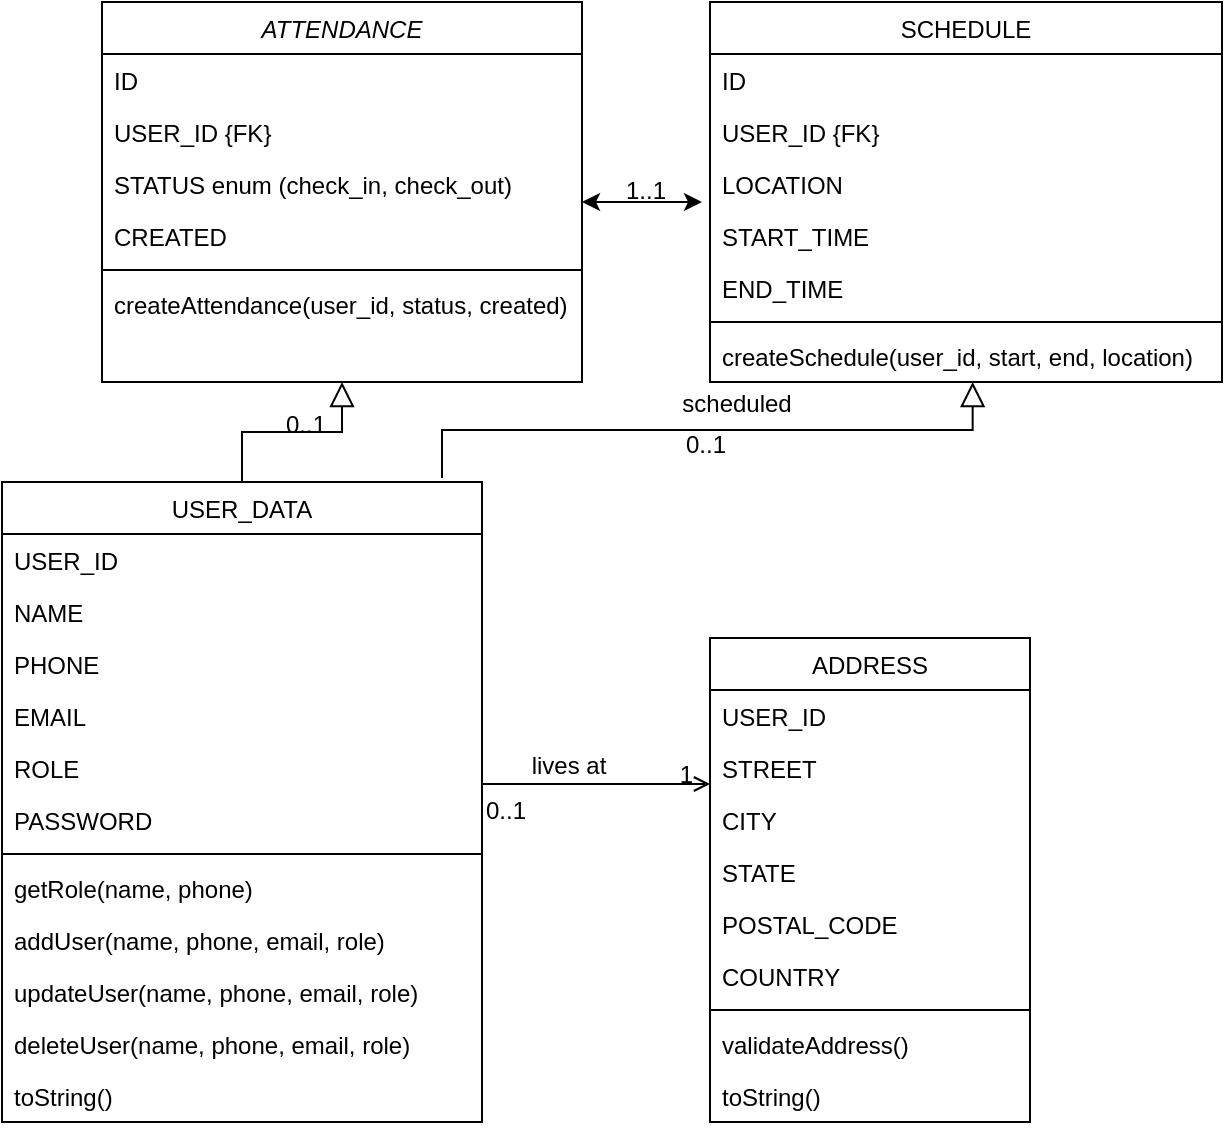 <mxfile version="22.0.4" type="github">
  <diagram id="C5RBs43oDa-KdzZeNtuy" name="Page-1">
    <mxGraphModel dx="747" dy="434" grid="1" gridSize="10" guides="1" tooltips="1" connect="1" arrows="1" fold="1" page="1" pageScale="1" pageWidth="827" pageHeight="1169" math="0" shadow="0">
      <root>
        <mxCell id="WIyWlLk6GJQsqaUBKTNV-0" />
        <mxCell id="WIyWlLk6GJQsqaUBKTNV-1" parent="WIyWlLk6GJQsqaUBKTNV-0" />
        <mxCell id="zkfFHV4jXpPFQw0GAbJ--0" value="ATTENDANCE" style="swimlane;fontStyle=2;align=center;verticalAlign=top;childLayout=stackLayout;horizontal=1;startSize=26;horizontalStack=0;resizeParent=1;resizeLast=0;collapsible=1;marginBottom=0;rounded=0;shadow=0;strokeWidth=1;" parent="WIyWlLk6GJQsqaUBKTNV-1" vertex="1">
          <mxGeometry x="110" y="120" width="240" height="190" as="geometry">
            <mxRectangle x="230" y="140" width="160" height="26" as="alternateBounds" />
          </mxGeometry>
        </mxCell>
        <mxCell id="d-0wC7OFbfEV-_ACTnEy-54" value="ID" style="text;align=left;verticalAlign=top;spacingLeft=4;spacingRight=4;overflow=hidden;rotatable=0;points=[[0,0.5],[1,0.5]];portConstraint=eastwest;" vertex="1" parent="zkfFHV4jXpPFQw0GAbJ--0">
          <mxGeometry y="26" width="240" height="26" as="geometry" />
        </mxCell>
        <mxCell id="d-0wC7OFbfEV-_ACTnEy-2" value="USER_ID {FK}" style="text;align=left;verticalAlign=top;spacingLeft=4;spacingRight=4;overflow=hidden;rotatable=0;points=[[0,0.5],[1,0.5]];portConstraint=eastwest;" vertex="1" parent="zkfFHV4jXpPFQw0GAbJ--0">
          <mxGeometry y="52" width="240" height="26" as="geometry" />
        </mxCell>
        <mxCell id="zkfFHV4jXpPFQw0GAbJ--1" value="STATUS enum (check_in, check_out)" style="text;align=left;verticalAlign=top;spacingLeft=4;spacingRight=4;overflow=hidden;rotatable=0;points=[[0,0.5],[1,0.5]];portConstraint=eastwest;" parent="zkfFHV4jXpPFQw0GAbJ--0" vertex="1">
          <mxGeometry y="78" width="240" height="26" as="geometry" />
        </mxCell>
        <mxCell id="zkfFHV4jXpPFQw0GAbJ--2" value="CREATED" style="text;align=left;verticalAlign=top;spacingLeft=4;spacingRight=4;overflow=hidden;rotatable=0;points=[[0,0.5],[1,0.5]];portConstraint=eastwest;rounded=0;shadow=0;html=0;" parent="zkfFHV4jXpPFQw0GAbJ--0" vertex="1">
          <mxGeometry y="104" width="240" height="26" as="geometry" />
        </mxCell>
        <mxCell id="zkfFHV4jXpPFQw0GAbJ--4" value="" style="line;html=1;strokeWidth=1;align=left;verticalAlign=middle;spacingTop=-1;spacingLeft=3;spacingRight=3;rotatable=0;labelPosition=right;points=[];portConstraint=eastwest;" parent="zkfFHV4jXpPFQw0GAbJ--0" vertex="1">
          <mxGeometry y="130" width="240" height="8" as="geometry" />
        </mxCell>
        <mxCell id="d-0wC7OFbfEV-_ACTnEy-67" value="createAttendance(user_id, status, created)" style="text;align=left;verticalAlign=top;spacingLeft=4;spacingRight=4;overflow=hidden;rotatable=0;points=[[0,0.5],[1,0.5]];portConstraint=eastwest;" vertex="1" parent="zkfFHV4jXpPFQw0GAbJ--0">
          <mxGeometry y="138" width="240" height="22" as="geometry" />
        </mxCell>
        <mxCell id="zkfFHV4jXpPFQw0GAbJ--6" value="USER_DATA" style="swimlane;fontStyle=0;align=center;verticalAlign=top;childLayout=stackLayout;horizontal=1;startSize=26;horizontalStack=0;resizeParent=1;resizeLast=0;collapsible=1;marginBottom=0;rounded=0;shadow=0;strokeWidth=1;" parent="WIyWlLk6GJQsqaUBKTNV-1" vertex="1">
          <mxGeometry x="60" y="360" width="240" height="320" as="geometry">
            <mxRectangle x="130" y="380" width="160" height="26" as="alternateBounds" />
          </mxGeometry>
        </mxCell>
        <mxCell id="d-0wC7OFbfEV-_ACTnEy-10" value="USER_ID" style="text;align=left;verticalAlign=top;spacingLeft=4;spacingRight=4;overflow=hidden;rotatable=0;points=[[0,0.5],[1,0.5]];portConstraint=eastwest;" vertex="1" parent="zkfFHV4jXpPFQw0GAbJ--6">
          <mxGeometry y="26" width="240" height="26" as="geometry" />
        </mxCell>
        <mxCell id="d-0wC7OFbfEV-_ACTnEy-9" value="NAME" style="text;align=left;verticalAlign=top;spacingLeft=4;spacingRight=4;overflow=hidden;rotatable=0;points=[[0,0.5],[1,0.5]];portConstraint=eastwest;" vertex="1" parent="zkfFHV4jXpPFQw0GAbJ--6">
          <mxGeometry y="52" width="240" height="26" as="geometry" />
        </mxCell>
        <mxCell id="d-0wC7OFbfEV-_ACTnEy-8" value="PHONE" style="text;align=left;verticalAlign=top;spacingLeft=4;spacingRight=4;overflow=hidden;rotatable=0;points=[[0,0.5],[1,0.5]];portConstraint=eastwest;" vertex="1" parent="zkfFHV4jXpPFQw0GAbJ--6">
          <mxGeometry y="78" width="240" height="26" as="geometry" />
        </mxCell>
        <mxCell id="zkfFHV4jXpPFQw0GAbJ--7" value="EMAIL" style="text;align=left;verticalAlign=top;spacingLeft=4;spacingRight=4;overflow=hidden;rotatable=0;points=[[0,0.5],[1,0.5]];portConstraint=eastwest;" parent="zkfFHV4jXpPFQw0GAbJ--6" vertex="1">
          <mxGeometry y="104" width="240" height="26" as="geometry" />
        </mxCell>
        <mxCell id="d-0wC7OFbfEV-_ACTnEy-69" value="ROLE" style="text;align=left;verticalAlign=top;spacingLeft=4;spacingRight=4;overflow=hidden;rotatable=0;points=[[0,0.5],[1,0.5]];portConstraint=eastwest;rounded=0;shadow=0;html=0;" vertex="1" parent="zkfFHV4jXpPFQw0GAbJ--6">
          <mxGeometry y="130" width="240" height="26" as="geometry" />
        </mxCell>
        <mxCell id="zkfFHV4jXpPFQw0GAbJ--8" value="PASSWORD" style="text;align=left;verticalAlign=top;spacingLeft=4;spacingRight=4;overflow=hidden;rotatable=0;points=[[0,0.5],[1,0.5]];portConstraint=eastwest;rounded=0;shadow=0;html=0;" parent="zkfFHV4jXpPFQw0GAbJ--6" vertex="1">
          <mxGeometry y="156" width="240" height="26" as="geometry" />
        </mxCell>
        <mxCell id="zkfFHV4jXpPFQw0GAbJ--9" value="" style="line;html=1;strokeWidth=1;align=left;verticalAlign=middle;spacingTop=-1;spacingLeft=3;spacingRight=3;rotatable=0;labelPosition=right;points=[];portConstraint=eastwest;" parent="zkfFHV4jXpPFQw0GAbJ--6" vertex="1">
          <mxGeometry y="182" width="240" height="8" as="geometry" />
        </mxCell>
        <mxCell id="d-0wC7OFbfEV-_ACTnEy-11" value="getRole(name, phone)" style="text;align=left;verticalAlign=top;spacingLeft=4;spacingRight=4;overflow=hidden;rotatable=0;points=[[0,0.5],[1,0.5]];portConstraint=eastwest;" vertex="1" parent="zkfFHV4jXpPFQw0GAbJ--6">
          <mxGeometry y="190" width="240" height="26" as="geometry" />
        </mxCell>
        <mxCell id="d-0wC7OFbfEV-_ACTnEy-12" value="addUser(name, phone, email, role)" style="text;align=left;verticalAlign=top;spacingLeft=4;spacingRight=4;overflow=hidden;rotatable=0;points=[[0,0.5],[1,0.5]];portConstraint=eastwest;" vertex="1" parent="zkfFHV4jXpPFQw0GAbJ--6">
          <mxGeometry y="216" width="240" height="26" as="geometry" />
        </mxCell>
        <mxCell id="d-0wC7OFbfEV-_ACTnEy-13" value="updateUser(name, phone, email, role)" style="text;align=left;verticalAlign=top;spacingLeft=4;spacingRight=4;overflow=hidden;rotatable=0;points=[[0,0.5],[1,0.5]];portConstraint=eastwest;" vertex="1" parent="zkfFHV4jXpPFQw0GAbJ--6">
          <mxGeometry y="242" width="240" height="26" as="geometry" />
        </mxCell>
        <mxCell id="d-0wC7OFbfEV-_ACTnEy-53" value="deleteUser(name, phone, email, role)" style="text;align=left;verticalAlign=top;spacingLeft=4;spacingRight=4;overflow=hidden;rotatable=0;points=[[0,0.5],[1,0.5]];portConstraint=eastwest;" vertex="1" parent="zkfFHV4jXpPFQw0GAbJ--6">
          <mxGeometry y="268" width="240" height="26" as="geometry" />
        </mxCell>
        <mxCell id="zkfFHV4jXpPFQw0GAbJ--11" value="toString()" style="text;align=left;verticalAlign=top;spacingLeft=4;spacingRight=4;overflow=hidden;rotatable=0;points=[[0,0.5],[1,0.5]];portConstraint=eastwest;" parent="zkfFHV4jXpPFQw0GAbJ--6" vertex="1">
          <mxGeometry y="294" width="240" height="26" as="geometry" />
        </mxCell>
        <mxCell id="zkfFHV4jXpPFQw0GAbJ--12" value="" style="endArrow=block;endSize=10;endFill=0;shadow=0;strokeWidth=1;rounded=0;edgeStyle=elbowEdgeStyle;elbow=vertical;" parent="WIyWlLk6GJQsqaUBKTNV-1" source="zkfFHV4jXpPFQw0GAbJ--6" target="zkfFHV4jXpPFQw0GAbJ--0" edge="1">
          <mxGeometry width="160" relative="1" as="geometry">
            <mxPoint x="200" y="203" as="sourcePoint" />
            <mxPoint x="200" y="203" as="targetPoint" />
          </mxGeometry>
        </mxCell>
        <mxCell id="d-0wC7OFbfEV-_ACTnEy-40" value="ADDRESS" style="swimlane;fontStyle=0;align=center;verticalAlign=top;childLayout=stackLayout;horizontal=1;startSize=26;horizontalStack=0;resizeParent=1;resizeLast=0;collapsible=1;marginBottom=0;rounded=0;shadow=0;strokeWidth=1;" vertex="1" parent="WIyWlLk6GJQsqaUBKTNV-1">
          <mxGeometry x="414" y="438" width="160" height="242" as="geometry">
            <mxRectangle x="550" y="140" width="160" height="26" as="alternateBounds" />
          </mxGeometry>
        </mxCell>
        <mxCell id="d-0wC7OFbfEV-_ACTnEy-41" value="USER_ID" style="text;align=left;verticalAlign=top;spacingLeft=4;spacingRight=4;overflow=hidden;rotatable=0;points=[[0,0.5],[1,0.5]];portConstraint=eastwest;" vertex="1" parent="d-0wC7OFbfEV-_ACTnEy-40">
          <mxGeometry y="26" width="160" height="26" as="geometry" />
        </mxCell>
        <mxCell id="d-0wC7OFbfEV-_ACTnEy-42" value="STREET" style="text;align=left;verticalAlign=top;spacingLeft=4;spacingRight=4;overflow=hidden;rotatable=0;points=[[0,0.5],[1,0.5]];portConstraint=eastwest;rounded=0;shadow=0;html=0;" vertex="1" parent="d-0wC7OFbfEV-_ACTnEy-40">
          <mxGeometry y="52" width="160" height="26" as="geometry" />
        </mxCell>
        <mxCell id="d-0wC7OFbfEV-_ACTnEy-81" value="CITY" style="text;align=left;verticalAlign=top;spacingLeft=4;spacingRight=4;overflow=hidden;rotatable=0;points=[[0,0.5],[1,0.5]];portConstraint=eastwest;rounded=0;shadow=0;html=0;" vertex="1" parent="d-0wC7OFbfEV-_ACTnEy-40">
          <mxGeometry y="78" width="160" height="26" as="geometry" />
        </mxCell>
        <mxCell id="d-0wC7OFbfEV-_ACTnEy-43" value="STATE" style="text;align=left;verticalAlign=top;spacingLeft=4;spacingRight=4;overflow=hidden;rotatable=0;points=[[0,0.5],[1,0.5]];portConstraint=eastwest;rounded=0;shadow=0;html=0;" vertex="1" parent="d-0wC7OFbfEV-_ACTnEy-40">
          <mxGeometry y="104" width="160" height="26" as="geometry" />
        </mxCell>
        <mxCell id="d-0wC7OFbfEV-_ACTnEy-44" value="POSTAL_CODE" style="text;align=left;verticalAlign=top;spacingLeft=4;spacingRight=4;overflow=hidden;rotatable=0;points=[[0,0.5],[1,0.5]];portConstraint=eastwest;rounded=0;shadow=0;html=0;" vertex="1" parent="d-0wC7OFbfEV-_ACTnEy-40">
          <mxGeometry y="130" width="160" height="26" as="geometry" />
        </mxCell>
        <mxCell id="d-0wC7OFbfEV-_ACTnEy-45" value="COUNTRY" style="text;align=left;verticalAlign=top;spacingLeft=4;spacingRight=4;overflow=hidden;rotatable=0;points=[[0,0.5],[1,0.5]];portConstraint=eastwest;rounded=0;shadow=0;html=0;" vertex="1" parent="d-0wC7OFbfEV-_ACTnEy-40">
          <mxGeometry y="156" width="160" height="26" as="geometry" />
        </mxCell>
        <mxCell id="d-0wC7OFbfEV-_ACTnEy-46" value="" style="line;html=1;strokeWidth=1;align=left;verticalAlign=middle;spacingTop=-1;spacingLeft=3;spacingRight=3;rotatable=0;labelPosition=right;points=[];portConstraint=eastwest;" vertex="1" parent="d-0wC7OFbfEV-_ACTnEy-40">
          <mxGeometry y="182" width="160" height="8" as="geometry" />
        </mxCell>
        <mxCell id="d-0wC7OFbfEV-_ACTnEy-47" value="validateAddress()" style="text;align=left;verticalAlign=top;spacingLeft=4;spacingRight=4;overflow=hidden;rotatable=0;points=[[0,0.5],[1,0.5]];portConstraint=eastwest;" vertex="1" parent="d-0wC7OFbfEV-_ACTnEy-40">
          <mxGeometry y="190" width="160" height="26" as="geometry" />
        </mxCell>
        <mxCell id="d-0wC7OFbfEV-_ACTnEy-48" value="toString()" style="text;align=left;verticalAlign=top;spacingLeft=4;spacingRight=4;overflow=hidden;rotatable=0;points=[[0,0.5],[1,0.5]];portConstraint=eastwest;" vertex="1" parent="d-0wC7OFbfEV-_ACTnEy-40">
          <mxGeometry y="216" width="160" height="26" as="geometry" />
        </mxCell>
        <mxCell id="d-0wC7OFbfEV-_ACTnEy-49" value="" style="endArrow=open;shadow=0;strokeWidth=1;rounded=0;endFill=1;edgeStyle=elbowEdgeStyle;elbow=vertical;exitX=1;exitY=0.5;exitDx=0;exitDy=0;" edge="1" parent="WIyWlLk6GJQsqaUBKTNV-1" source="zkfFHV4jXpPFQw0GAbJ--8">
          <mxGeometry x="0.5" y="41" relative="1" as="geometry">
            <mxPoint x="340" y="510" as="sourcePoint" />
            <mxPoint x="414" y="511" as="targetPoint" />
            <mxPoint x="-40" y="32" as="offset" />
            <Array as="points">
              <mxPoint x="300" y="511" />
            </Array>
          </mxGeometry>
        </mxCell>
        <mxCell id="d-0wC7OFbfEV-_ACTnEy-50" value="0..1" style="resizable=0;align=left;verticalAlign=bottom;labelBackgroundColor=none;fontSize=12;" connectable="0" vertex="1" parent="d-0wC7OFbfEV-_ACTnEy-49">
          <mxGeometry x="-1" relative="1" as="geometry">
            <mxPoint y="4" as="offset" />
          </mxGeometry>
        </mxCell>
        <mxCell id="d-0wC7OFbfEV-_ACTnEy-51" value="1" style="resizable=0;align=right;verticalAlign=bottom;labelBackgroundColor=none;fontSize=12;" connectable="0" vertex="1" parent="d-0wC7OFbfEV-_ACTnEy-49">
          <mxGeometry x="1" relative="1" as="geometry">
            <mxPoint x="-7" y="4" as="offset" />
          </mxGeometry>
        </mxCell>
        <mxCell id="d-0wC7OFbfEV-_ACTnEy-52" value="lives at" style="text;html=1;resizable=0;points=[];;align=center;verticalAlign=middle;labelBackgroundColor=none;rounded=0;shadow=0;strokeWidth=1;fontSize=12;" vertex="1" connectable="0" parent="d-0wC7OFbfEV-_ACTnEy-49">
          <mxGeometry x="0.5" y="49" relative="1" as="geometry">
            <mxPoint x="-38" y="40" as="offset" />
          </mxGeometry>
        </mxCell>
        <mxCell id="d-0wC7OFbfEV-_ACTnEy-55" value="" style="endArrow=classic;startArrow=classic;html=1;rounded=0;" edge="1" parent="WIyWlLk6GJQsqaUBKTNV-1">
          <mxGeometry width="50" height="50" relative="1" as="geometry">
            <mxPoint x="350" y="220" as="sourcePoint" />
            <mxPoint x="410" y="220" as="targetPoint" />
          </mxGeometry>
        </mxCell>
        <mxCell id="d-0wC7OFbfEV-_ACTnEy-56" value="SCHEDULE" style="swimlane;fontStyle=0;align=center;verticalAlign=top;childLayout=stackLayout;horizontal=1;startSize=26;horizontalStack=0;resizeParent=1;resizeLast=0;collapsible=1;marginBottom=0;rounded=0;shadow=0;strokeWidth=1;" vertex="1" parent="WIyWlLk6GJQsqaUBKTNV-1">
          <mxGeometry x="414" y="120" width="256" height="190" as="geometry">
            <mxRectangle x="550" y="140" width="160" height="26" as="alternateBounds" />
          </mxGeometry>
        </mxCell>
        <mxCell id="d-0wC7OFbfEV-_ACTnEy-57" value="ID" style="text;align=left;verticalAlign=top;spacingLeft=4;spacingRight=4;overflow=hidden;rotatable=0;points=[[0,0.5],[1,0.5]];portConstraint=eastwest;" vertex="1" parent="d-0wC7OFbfEV-_ACTnEy-56">
          <mxGeometry y="26" width="256" height="26" as="geometry" />
        </mxCell>
        <mxCell id="d-0wC7OFbfEV-_ACTnEy-58" value="USER_ID {FK}" style="text;align=left;verticalAlign=top;spacingLeft=4;spacingRight=4;overflow=hidden;rotatable=0;points=[[0,0.5],[1,0.5]];portConstraint=eastwest;rounded=0;shadow=0;html=0;" vertex="1" parent="d-0wC7OFbfEV-_ACTnEy-56">
          <mxGeometry y="52" width="256" height="26" as="geometry" />
        </mxCell>
        <mxCell id="d-0wC7OFbfEV-_ACTnEy-59" value="LOCATION" style="text;align=left;verticalAlign=top;spacingLeft=4;spacingRight=4;overflow=hidden;rotatable=0;points=[[0,0.5],[1,0.5]];portConstraint=eastwest;rounded=0;shadow=0;html=0;" vertex="1" parent="d-0wC7OFbfEV-_ACTnEy-56">
          <mxGeometry y="78" width="256" height="26" as="geometry" />
        </mxCell>
        <mxCell id="d-0wC7OFbfEV-_ACTnEy-60" value="START_TIME" style="text;align=left;verticalAlign=top;spacingLeft=4;spacingRight=4;overflow=hidden;rotatable=0;points=[[0,0.5],[1,0.5]];portConstraint=eastwest;rounded=0;shadow=0;html=0;" vertex="1" parent="d-0wC7OFbfEV-_ACTnEy-56">
          <mxGeometry y="104" width="256" height="26" as="geometry" />
        </mxCell>
        <mxCell id="d-0wC7OFbfEV-_ACTnEy-61" value="END_TIME" style="text;align=left;verticalAlign=top;spacingLeft=4;spacingRight=4;overflow=hidden;rotatable=0;points=[[0,0.5],[1,0.5]];portConstraint=eastwest;rounded=0;shadow=0;html=0;" vertex="1" parent="d-0wC7OFbfEV-_ACTnEy-56">
          <mxGeometry y="130" width="256" height="26" as="geometry" />
        </mxCell>
        <mxCell id="d-0wC7OFbfEV-_ACTnEy-62" value="" style="line;html=1;strokeWidth=1;align=left;verticalAlign=middle;spacingTop=-1;spacingLeft=3;spacingRight=3;rotatable=0;labelPosition=right;points=[];portConstraint=eastwest;" vertex="1" parent="d-0wC7OFbfEV-_ACTnEy-56">
          <mxGeometry y="156" width="256" height="8" as="geometry" />
        </mxCell>
        <mxCell id="d-0wC7OFbfEV-_ACTnEy-68" value="createSchedule(user_id, start, end, location)" style="text;align=left;verticalAlign=top;spacingLeft=4;spacingRight=4;overflow=hidden;rotatable=0;points=[[0,0.5],[1,0.5]];portConstraint=eastwest;" vertex="1" parent="d-0wC7OFbfEV-_ACTnEy-56">
          <mxGeometry y="164" width="256" height="22" as="geometry" />
        </mxCell>
        <mxCell id="d-0wC7OFbfEV-_ACTnEy-66" value="" style="endArrow=block;endSize=10;endFill=0;shadow=0;strokeWidth=1;rounded=0;edgeStyle=elbowEdgeStyle;elbow=vertical;entryX=0.513;entryY=1.182;entryDx=0;entryDy=0;entryPerimeter=0;" edge="1" parent="WIyWlLk6GJQsqaUBKTNV-1" target="d-0wC7OFbfEV-_ACTnEy-68">
          <mxGeometry width="160" relative="1" as="geometry">
            <mxPoint x="280" y="358" as="sourcePoint" />
            <mxPoint x="528.96" y="310" as="targetPoint" />
          </mxGeometry>
        </mxCell>
        <mxCell id="d-0wC7OFbfEV-_ACTnEy-72" value="1..1" style="resizable=0;align=left;verticalAlign=bottom;labelBackgroundColor=none;fontSize=12;" connectable="0" vertex="1" parent="WIyWlLk6GJQsqaUBKTNV-1">
          <mxGeometry x="370" y="223" as="geometry" />
        </mxCell>
        <mxCell id="d-0wC7OFbfEV-_ACTnEy-73" value="scheduled" style="text;html=1;resizable=0;points=[];;align=center;verticalAlign=middle;labelBackgroundColor=none;rounded=0;shadow=0;strokeWidth=1;fontSize=12;" vertex="1" connectable="0" parent="WIyWlLk6GJQsqaUBKTNV-1">
          <mxGeometry x="423" y="325" as="geometry">
            <mxPoint x="4" y="-4" as="offset" />
          </mxGeometry>
        </mxCell>
        <mxCell id="d-0wC7OFbfEV-_ACTnEy-74" value="0..1" style="resizable=0;align=left;verticalAlign=bottom;labelBackgroundColor=none;fontSize=12;" connectable="0" vertex="1" parent="WIyWlLk6GJQsqaUBKTNV-1">
          <mxGeometry x="400" y="350" as="geometry" />
        </mxCell>
        <mxCell id="d-0wC7OFbfEV-_ACTnEy-75" value="0..1" style="resizable=0;align=left;verticalAlign=bottom;labelBackgroundColor=none;fontSize=12;" connectable="0" vertex="1" parent="WIyWlLk6GJQsqaUBKTNV-1">
          <mxGeometry x="200" y="340" as="geometry" />
        </mxCell>
      </root>
    </mxGraphModel>
  </diagram>
</mxfile>
